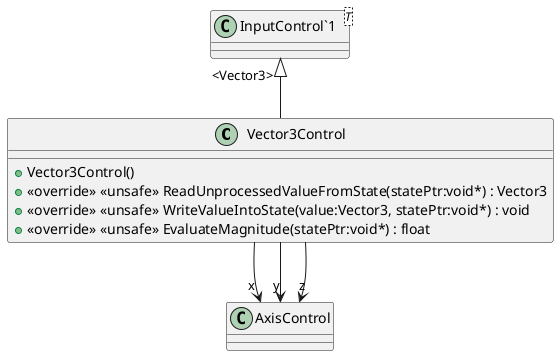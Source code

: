 @startuml
class Vector3Control {
    + Vector3Control()
    + <<override>> <<unsafe>> ReadUnprocessedValueFromState(statePtr:void*) : Vector3
    + <<override>> <<unsafe>> WriteValueIntoState(value:Vector3, statePtr:void*) : void
    + <<override>> <<unsafe>> EvaluateMagnitude(statePtr:void*) : float
}
class "InputControl`1"<T> {
}
"InputControl`1" "<Vector3>" <|-- Vector3Control
Vector3Control --> "x" AxisControl
Vector3Control --> "y" AxisControl
Vector3Control --> "z" AxisControl
@enduml
